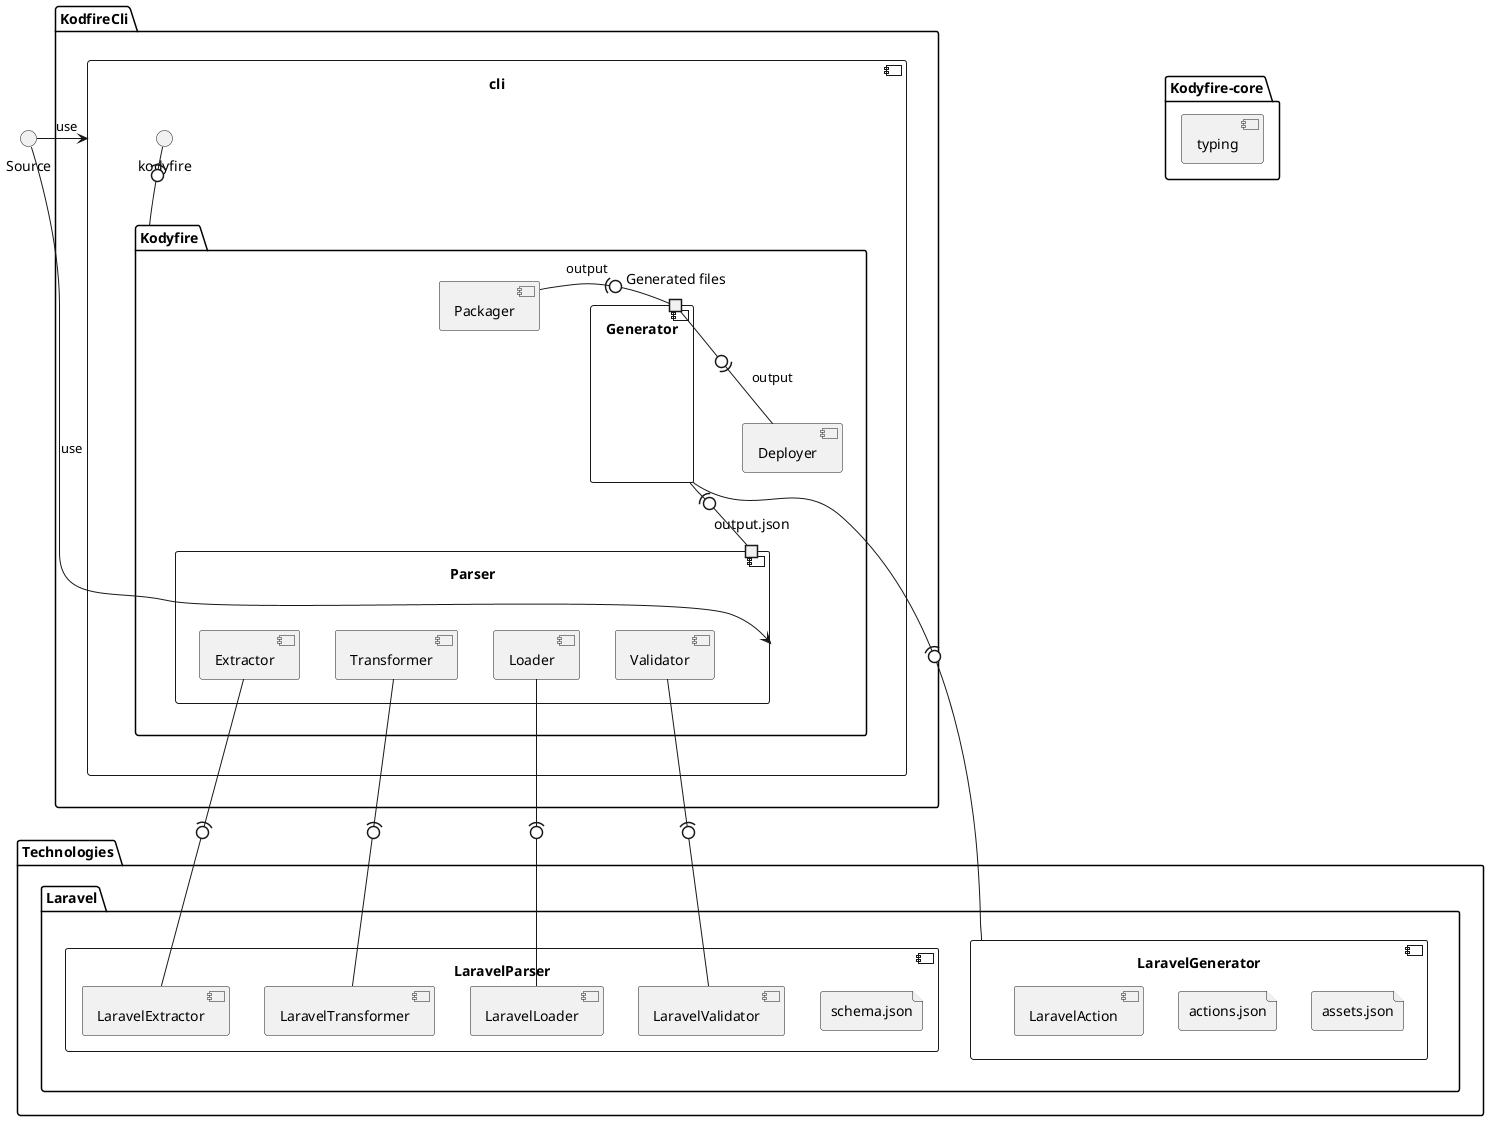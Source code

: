 @startuml
skinparam componentstyle uml2

() Source
package "Kodyfire-core" {
    [typing]
}
package KodfireCli {
    component cli {
        kodyfire -(0- Kodyfire
    }
}
folder Technologies {
        package Laravel {
            component LaravelParser {
                file schema.json
                component LaravelTransformer {
                }
                component LaravelLoader {
                }
                component LaravelValidator {
                }
                component LaravelExtractor
            }
            component LaravelGenerator {
                component LaravelAction {
                }
                file assets.json
                file actions.json
            }
        }
    }
' package devkit-schematic {
'     port "Schematic API"
' }
package "Kodyfire" {
    Component Packager {

    }
    Component Deployer {

    }
    component Parser {
        port "output.json"  as output
        component Extractor {
        }
        component Transformer {
        }
        component Loader {
        }
        component Validator {
        }

    }

    component Generator {
        port "Generated files" as generatorOutput
    }


    output -u0)- Generator
    Parser <-l- Source: use
    cli <-l- Source: use
    Validator -(0- LaravelValidator
    Loader -(0- LaravelLoader
    Transformer -(0- LaravelTransformer
    Extractor -(0- LaravelExtractor
    Generator -(0- LaravelGenerator
    generatorOutput -l0)- Packager: output
    generatorOutput -0)- Deployer: output
}
@enduml